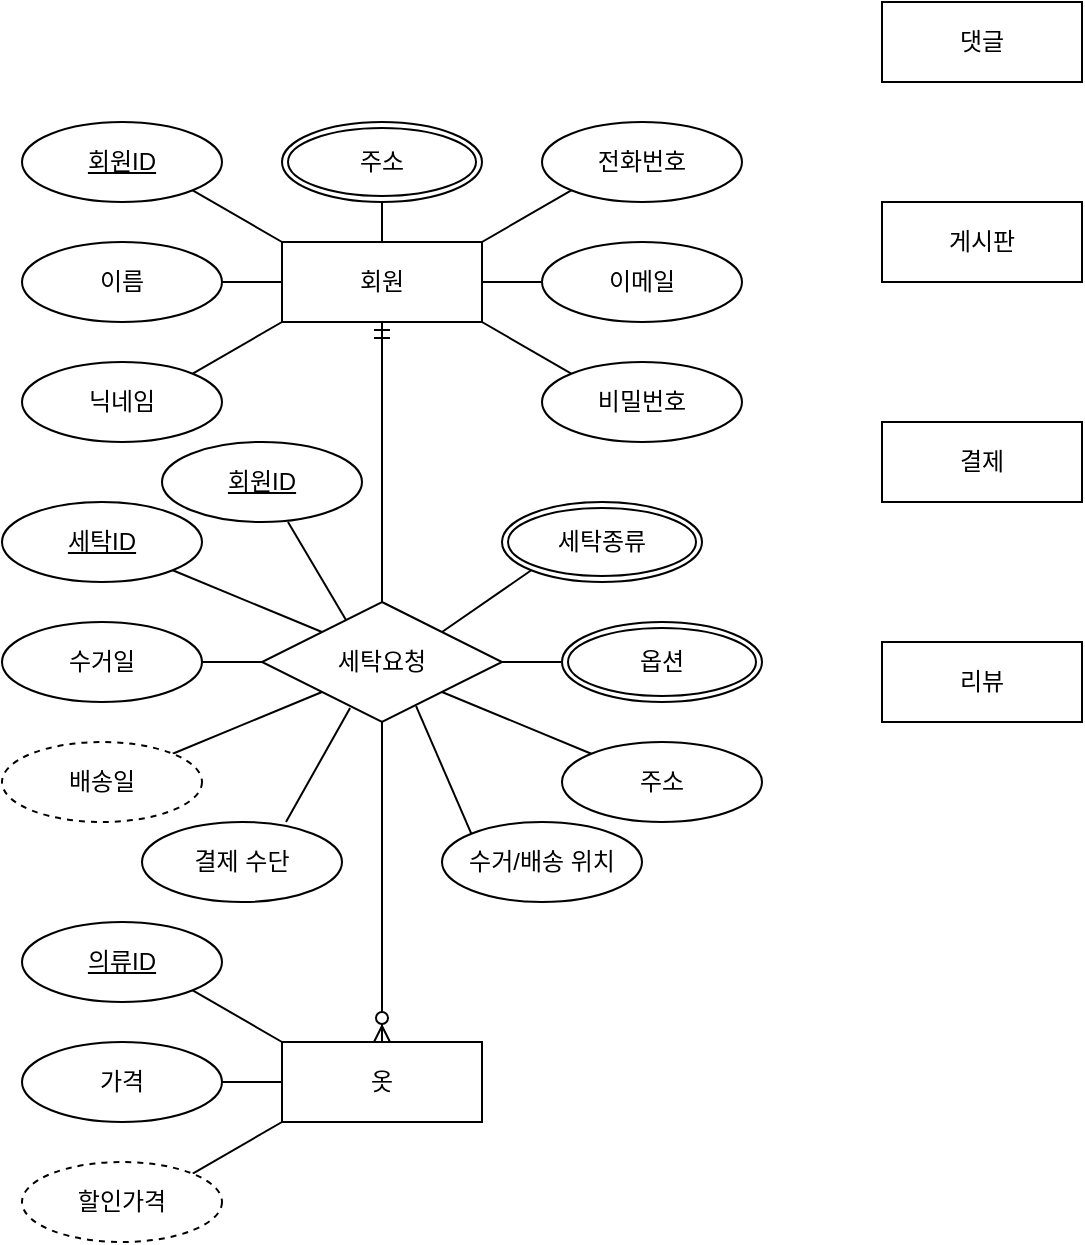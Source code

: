 <mxfile version="21.7.2" type="github">
  <diagram id="R2lEEEUBdFMjLlhIrx00" name="Page-1">
    <mxGraphModel dx="893" dy="576" grid="1" gridSize="10" guides="1" tooltips="1" connect="1" arrows="1" fold="1" page="1" pageScale="1" pageWidth="850" pageHeight="1100" math="0" shadow="0" extFonts="Permanent Marker^https://fonts.googleapis.com/css?family=Permanent+Marker">
      <root>
        <mxCell id="0" />
        <mxCell id="1" parent="0" />
        <mxCell id="YE9Ve-NsIoE-Osug2IYx-11" value="회원" style="whiteSpace=wrap;html=1;align=center;" vertex="1" parent="1">
          <mxGeometry x="240" y="280" width="100" height="40" as="geometry" />
        </mxCell>
        <mxCell id="YE9Ve-NsIoE-Osug2IYx-12" value="게시판" style="whiteSpace=wrap;html=1;align=center;" vertex="1" parent="1">
          <mxGeometry x="540" y="260" width="100" height="40" as="geometry" />
        </mxCell>
        <mxCell id="YE9Ve-NsIoE-Osug2IYx-13" value="댓글" style="whiteSpace=wrap;html=1;align=center;" vertex="1" parent="1">
          <mxGeometry x="540" y="160" width="100" height="40" as="geometry" />
        </mxCell>
        <mxCell id="YE9Ve-NsIoE-Osug2IYx-15" value="결제" style="whiteSpace=wrap;html=1;align=center;" vertex="1" parent="1">
          <mxGeometry x="540" y="370" width="100" height="40" as="geometry" />
        </mxCell>
        <mxCell id="YE9Ve-NsIoE-Osug2IYx-16" value="리뷰" style="whiteSpace=wrap;html=1;align=center;" vertex="1" parent="1">
          <mxGeometry x="540" y="480" width="100" height="40" as="geometry" />
        </mxCell>
        <mxCell id="YE9Ve-NsIoE-Osug2IYx-18" value="세탁요청" style="shape=rhombus;perimeter=rhombusPerimeter;whiteSpace=wrap;html=1;align=center;" vertex="1" parent="1">
          <mxGeometry x="230" y="460" width="120" height="60" as="geometry" />
        </mxCell>
        <mxCell id="YE9Ve-NsIoE-Osug2IYx-19" value="옷" style="whiteSpace=wrap;html=1;align=center;" vertex="1" parent="1">
          <mxGeometry x="240" y="680" width="100" height="40" as="geometry" />
        </mxCell>
        <mxCell id="YE9Ve-NsIoE-Osug2IYx-23" value="" style="fontSize=12;html=1;endArrow=ERmandOne;rounded=0;exitX=0.5;exitY=0;exitDx=0;exitDy=0;" edge="1" parent="1" source="YE9Ve-NsIoE-Osug2IYx-18">
          <mxGeometry width="100" height="100" relative="1" as="geometry">
            <mxPoint x="290" y="360" as="sourcePoint" />
            <mxPoint x="290" y="320" as="targetPoint" />
          </mxGeometry>
        </mxCell>
        <mxCell id="YE9Ve-NsIoE-Osug2IYx-26" value="" style="fontSize=12;html=1;endArrow=ERzeroToMany;endFill=1;rounded=0;exitX=0.5;exitY=1;exitDx=0;exitDy=0;entryX=0.5;entryY=0;entryDx=0;entryDy=0;" edge="1" parent="1" source="YE9Ve-NsIoE-Osug2IYx-18" target="YE9Ve-NsIoE-Osug2IYx-19">
          <mxGeometry width="100" height="100" relative="1" as="geometry">
            <mxPoint x="330" y="560" as="sourcePoint" />
            <mxPoint x="430" y="460" as="targetPoint" />
          </mxGeometry>
        </mxCell>
        <mxCell id="YE9Ve-NsIoE-Osug2IYx-28" value="회원ID" style="ellipse;whiteSpace=wrap;html=1;align=center;fontStyle=4;" vertex="1" parent="1">
          <mxGeometry x="110" y="220" width="100" height="40" as="geometry" />
        </mxCell>
        <mxCell id="YE9Ve-NsIoE-Osug2IYx-30" value="전화번호" style="ellipse;whiteSpace=wrap;html=1;align=center;" vertex="1" parent="1">
          <mxGeometry x="370" y="220" width="100" height="40" as="geometry" />
        </mxCell>
        <mxCell id="YE9Ve-NsIoE-Osug2IYx-31" value="이름" style="ellipse;whiteSpace=wrap;html=1;align=center;" vertex="1" parent="1">
          <mxGeometry x="110" y="280" width="100" height="40" as="geometry" />
        </mxCell>
        <mxCell id="YE9Ve-NsIoE-Osug2IYx-32" value="이메일" style="ellipse;whiteSpace=wrap;html=1;align=center;" vertex="1" parent="1">
          <mxGeometry x="370" y="280" width="100" height="40" as="geometry" />
        </mxCell>
        <mxCell id="YE9Ve-NsIoE-Osug2IYx-47" value="" style="endArrow=none;html=1;rounded=0;exitX=1;exitY=1;exitDx=0;exitDy=0;entryX=0;entryY=0;entryDx=0;entryDy=0;" edge="1" parent="1" source="YE9Ve-NsIoE-Osug2IYx-28" target="YE9Ve-NsIoE-Osug2IYx-11">
          <mxGeometry relative="1" as="geometry">
            <mxPoint x="400" y="360" as="sourcePoint" />
            <mxPoint x="560" y="360" as="targetPoint" />
          </mxGeometry>
        </mxCell>
        <mxCell id="YE9Ve-NsIoE-Osug2IYx-48" value="" style="endArrow=none;html=1;rounded=0;exitX=0.5;exitY=1;exitDx=0;exitDy=0;entryX=0.5;entryY=0;entryDx=0;entryDy=0;" edge="1" parent="1" target="YE9Ve-NsIoE-Osug2IYx-11">
          <mxGeometry relative="1" as="geometry">
            <mxPoint x="290" y="260" as="sourcePoint" />
            <mxPoint x="630" y="300" as="targetPoint" />
          </mxGeometry>
        </mxCell>
        <mxCell id="YE9Ve-NsIoE-Osug2IYx-49" value="" style="endArrow=none;html=1;rounded=0;entryX=1;entryY=0;entryDx=0;entryDy=0;exitX=0;exitY=1;exitDx=0;exitDy=0;" edge="1" parent="1" source="YE9Ve-NsIoE-Osug2IYx-30" target="YE9Ve-NsIoE-Osug2IYx-11">
          <mxGeometry relative="1" as="geometry">
            <mxPoint x="410" y="250" as="sourcePoint" />
            <mxPoint x="630" y="300" as="targetPoint" />
          </mxGeometry>
        </mxCell>
        <mxCell id="YE9Ve-NsIoE-Osug2IYx-50" value="" style="endArrow=none;html=1;rounded=0;exitX=1;exitY=0.5;exitDx=0;exitDy=0;" edge="1" parent="1" source="YE9Ve-NsIoE-Osug2IYx-31">
          <mxGeometry relative="1" as="geometry">
            <mxPoint x="470" y="300" as="sourcePoint" />
            <mxPoint x="240" y="300" as="targetPoint" />
          </mxGeometry>
        </mxCell>
        <mxCell id="YE9Ve-NsIoE-Osug2IYx-53" value="" style="endArrow=none;html=1;rounded=0;exitX=1;exitY=0.5;exitDx=0;exitDy=0;entryX=0;entryY=0.5;entryDx=0;entryDy=0;" edge="1" parent="1" source="YE9Ve-NsIoE-Osug2IYx-11" target="YE9Ve-NsIoE-Osug2IYx-32">
          <mxGeometry relative="1" as="geometry">
            <mxPoint x="470" y="300" as="sourcePoint" />
            <mxPoint x="370" y="300" as="targetPoint" />
          </mxGeometry>
        </mxCell>
        <mxCell id="YE9Ve-NsIoE-Osug2IYx-54" value="닉네임" style="ellipse;whiteSpace=wrap;html=1;align=center;" vertex="1" parent="1">
          <mxGeometry x="110" y="340" width="100" height="40" as="geometry" />
        </mxCell>
        <mxCell id="YE9Ve-NsIoE-Osug2IYx-55" value="" style="endArrow=none;html=1;rounded=0;exitX=1;exitY=0;exitDx=0;exitDy=0;entryX=0;entryY=1;entryDx=0;entryDy=0;" edge="1" parent="1" source="YE9Ve-NsIoE-Osug2IYx-54" target="YE9Ve-NsIoE-Osug2IYx-11">
          <mxGeometry relative="1" as="geometry">
            <mxPoint x="470" y="350" as="sourcePoint" />
            <mxPoint x="240" y="350" as="targetPoint" />
          </mxGeometry>
        </mxCell>
        <mxCell id="YE9Ve-NsIoE-Osug2IYx-56" value="비밀번호" style="ellipse;whiteSpace=wrap;html=1;align=center;" vertex="1" parent="1">
          <mxGeometry x="370" y="340" width="100" height="40" as="geometry" />
        </mxCell>
        <mxCell id="YE9Ve-NsIoE-Osug2IYx-57" value="" style="endArrow=none;html=1;rounded=0;exitX=1;exitY=1;exitDx=0;exitDy=0;entryX=0;entryY=0;entryDx=0;entryDy=0;" edge="1" parent="1" target="YE9Ve-NsIoE-Osug2IYx-56" source="YE9Ve-NsIoE-Osug2IYx-11">
          <mxGeometry relative="1" as="geometry">
            <mxPoint x="340" y="360" as="sourcePoint" />
            <mxPoint x="370" y="360" as="targetPoint" />
          </mxGeometry>
        </mxCell>
        <mxCell id="YE9Ve-NsIoE-Osug2IYx-58" value="세탁ID" style="ellipse;whiteSpace=wrap;html=1;align=center;fontStyle=4;" vertex="1" parent="1">
          <mxGeometry x="100" y="410" width="100" height="40" as="geometry" />
        </mxCell>
        <mxCell id="YE9Ve-NsIoE-Osug2IYx-59" value="" style="endArrow=none;html=1;rounded=0;exitX=1;exitY=1;exitDx=0;exitDy=0;entryX=0;entryY=0;entryDx=0;entryDy=0;" edge="1" parent="1" source="YE9Ve-NsIoE-Osug2IYx-58" target="YE9Ve-NsIoE-Osug2IYx-18">
          <mxGeometry relative="1" as="geometry">
            <mxPoint x="400" y="550" as="sourcePoint" />
            <mxPoint x="250" y="470" as="targetPoint" />
          </mxGeometry>
        </mxCell>
        <mxCell id="YE9Ve-NsIoE-Osug2IYx-64" value="주소" style="ellipse;shape=doubleEllipse;margin=3;whiteSpace=wrap;html=1;align=center;" vertex="1" parent="1">
          <mxGeometry x="240" y="220" width="100" height="40" as="geometry" />
        </mxCell>
        <mxCell id="YE9Ve-NsIoE-Osug2IYx-66" value="" style="endArrow=none;html=1;rounded=0;exitX=1;exitY=0.5;exitDx=0;exitDy=0;entryX=0;entryY=0.5;entryDx=0;entryDy=0;" edge="1" parent="1" source="YE9Ve-NsIoE-Osug2IYx-67" target="YE9Ve-NsIoE-Osug2IYx-18">
          <mxGeometry relative="1" as="geometry">
            <mxPoint x="200" y="490" as="sourcePoint" />
            <mxPoint x="270" y="485" as="targetPoint" />
          </mxGeometry>
        </mxCell>
        <mxCell id="YE9Ve-NsIoE-Osug2IYx-67" value="수거일" style="ellipse;whiteSpace=wrap;html=1;align=center;" vertex="1" parent="1">
          <mxGeometry x="100" y="470" width="100" height="40" as="geometry" />
        </mxCell>
        <mxCell id="YE9Ve-NsIoE-Osug2IYx-68" value="" style="endArrow=none;html=1;rounded=0;exitX=1;exitY=0;exitDx=0;exitDy=0;entryX=0;entryY=1;entryDx=0;entryDy=0;" edge="1" parent="1" source="YE9Ve-NsIoE-Osug2IYx-70" target="YE9Ve-NsIoE-Osug2IYx-18">
          <mxGeometry relative="1" as="geometry">
            <mxPoint x="200" y="540" as="sourcePoint" />
            <mxPoint x="230" y="540" as="targetPoint" />
          </mxGeometry>
        </mxCell>
        <mxCell id="YE9Ve-NsIoE-Osug2IYx-70" value="배송일" style="ellipse;whiteSpace=wrap;html=1;align=center;dashed=1;" vertex="1" parent="1">
          <mxGeometry x="100" y="530" width="100" height="40" as="geometry" />
        </mxCell>
        <mxCell id="YE9Ve-NsIoE-Osug2IYx-71" value="" style="endArrow=none;html=1;rounded=0;exitX=0;exitY=1;exitDx=0;exitDy=0;entryX=1;entryY=0;entryDx=0;entryDy=0;" edge="1" parent="1" source="YE9Ve-NsIoE-Osug2IYx-89" target="YE9Ve-NsIoE-Osug2IYx-18">
          <mxGeometry relative="1" as="geometry">
            <mxPoint x="364.645" y="444.142" as="sourcePoint" />
            <mxPoint x="480" y="430" as="targetPoint" />
          </mxGeometry>
        </mxCell>
        <mxCell id="YE9Ve-NsIoE-Osug2IYx-73" value="" style="endArrow=none;html=1;rounded=0;exitX=0;exitY=0.5;exitDx=0;exitDy=0;entryX=1;entryY=0.5;entryDx=0;entryDy=0;" edge="1" parent="1" source="YE9Ve-NsIoE-Osug2IYx-75" target="YE9Ve-NsIoE-Osug2IYx-18">
          <mxGeometry relative="1" as="geometry">
            <mxPoint x="380" y="490" as="sourcePoint" />
            <mxPoint x="350" y="535" as="targetPoint" />
          </mxGeometry>
        </mxCell>
        <mxCell id="YE9Ve-NsIoE-Osug2IYx-75" value="옵션" style="ellipse;shape=doubleEllipse;margin=3;whiteSpace=wrap;html=1;align=center;" vertex="1" parent="1">
          <mxGeometry x="380" y="470" width="100" height="40" as="geometry" />
        </mxCell>
        <mxCell id="YE9Ve-NsIoE-Osug2IYx-78" value="" style="endArrow=none;html=1;rounded=0;exitX=0;exitY=0;exitDx=0;exitDy=0;entryX=1;entryY=1;entryDx=0;entryDy=0;" edge="1" parent="1" source="YE9Ve-NsIoE-Osug2IYx-79" target="YE9Ve-NsIoE-Osug2IYx-18">
          <mxGeometry relative="1" as="geometry">
            <mxPoint x="465" y="538" as="sourcePoint" />
            <mxPoint x="335" y="583" as="targetPoint" />
          </mxGeometry>
        </mxCell>
        <mxCell id="YE9Ve-NsIoE-Osug2IYx-79" value="주소" style="ellipse;whiteSpace=wrap;html=1;align=center;" vertex="1" parent="1">
          <mxGeometry x="380" y="530" width="100" height="40" as="geometry" />
        </mxCell>
        <mxCell id="YE9Ve-NsIoE-Osug2IYx-80" value="" style="endArrow=none;html=1;rounded=0;exitX=0;exitY=0;exitDx=0;exitDy=0;entryX=0.642;entryY=0.867;entryDx=0;entryDy=0;entryPerimeter=0;" edge="1" parent="1" source="YE9Ve-NsIoE-Osug2IYx-81" target="YE9Ve-NsIoE-Osug2IYx-18">
          <mxGeometry relative="1" as="geometry">
            <mxPoint x="425" y="583" as="sourcePoint" />
            <mxPoint x="280" y="550" as="targetPoint" />
          </mxGeometry>
        </mxCell>
        <mxCell id="YE9Ve-NsIoE-Osug2IYx-81" value="수거/배송 위치" style="ellipse;whiteSpace=wrap;html=1;align=center;" vertex="1" parent="1">
          <mxGeometry x="320" y="570" width="100" height="40" as="geometry" />
        </mxCell>
        <mxCell id="YE9Ve-NsIoE-Osug2IYx-82" value="" style="endArrow=none;html=1;rounded=0;exitX=0.72;exitY=0;exitDx=0;exitDy=0;entryX=0.367;entryY=0.883;entryDx=0;entryDy=0;entryPerimeter=0;exitPerimeter=0;" edge="1" parent="1" source="YE9Ve-NsIoE-Osug2IYx-83" target="YE9Ve-NsIoE-Osug2IYx-18">
          <mxGeometry relative="1" as="geometry">
            <mxPoint x="270" y="590" as="sourcePoint" />
            <mxPoint x="300" y="590" as="targetPoint" />
          </mxGeometry>
        </mxCell>
        <mxCell id="YE9Ve-NsIoE-Osug2IYx-83" value="결제 수단" style="ellipse;whiteSpace=wrap;html=1;align=center;" vertex="1" parent="1">
          <mxGeometry x="170" y="570" width="100" height="40" as="geometry" />
        </mxCell>
        <mxCell id="YE9Ve-NsIoE-Osug2IYx-85" value="회원ID" style="ellipse;whiteSpace=wrap;html=1;align=center;fontStyle=4;" vertex="1" parent="1">
          <mxGeometry x="180" y="380" width="100" height="40" as="geometry" />
        </mxCell>
        <mxCell id="YE9Ve-NsIoE-Osug2IYx-86" value="" style="endArrow=none;html=1;rounded=0;exitX=0.63;exitY=1;exitDx=0;exitDy=0;exitPerimeter=0;entryX=0.35;entryY=0.15;entryDx=0;entryDy=0;entryPerimeter=0;" edge="1" parent="1" source="YE9Ve-NsIoE-Osug2IYx-85" target="YE9Ve-NsIoE-Osug2IYx-18">
          <mxGeometry relative="1" as="geometry">
            <mxPoint x="480" y="520" as="sourcePoint" />
            <mxPoint x="266.707" y="461.647" as="targetPoint" />
          </mxGeometry>
        </mxCell>
        <mxCell id="YE9Ve-NsIoE-Osug2IYx-89" value="세탁종류" style="ellipse;shape=doubleEllipse;margin=3;whiteSpace=wrap;html=1;align=center;" vertex="1" parent="1">
          <mxGeometry x="350" y="410" width="100" height="40" as="geometry" />
        </mxCell>
        <mxCell id="YE9Ve-NsIoE-Osug2IYx-90" value="의류ID" style="ellipse;whiteSpace=wrap;html=1;align=center;fontStyle=4;" vertex="1" parent="1">
          <mxGeometry x="110" y="620" width="100" height="40" as="geometry" />
        </mxCell>
        <mxCell id="YE9Ve-NsIoE-Osug2IYx-91" value="" style="endArrow=none;html=1;rounded=0;exitX=1;exitY=1;exitDx=0;exitDy=0;entryX=0;entryY=0;entryDx=0;entryDy=0;" edge="1" parent="1" source="YE9Ve-NsIoE-Osug2IYx-90" target="YE9Ve-NsIoE-Osug2IYx-19">
          <mxGeometry relative="1" as="geometry">
            <mxPoint x="420" y="771" as="sourcePoint" />
            <mxPoint x="212" y="720" as="targetPoint" />
          </mxGeometry>
        </mxCell>
        <mxCell id="YE9Ve-NsIoE-Osug2IYx-92" value="" style="endArrow=none;html=1;rounded=0;exitX=1;exitY=0.5;exitDx=0;exitDy=0;entryX=0;entryY=0.5;entryDx=0;entryDy=0;" edge="1" parent="1" source="YE9Ve-NsIoE-Osug2IYx-93" target="YE9Ve-NsIoE-Osug2IYx-19">
          <mxGeometry relative="1" as="geometry">
            <mxPoint x="220" y="700" as="sourcePoint" />
            <mxPoint x="250" y="700" as="targetPoint" />
          </mxGeometry>
        </mxCell>
        <mxCell id="YE9Ve-NsIoE-Osug2IYx-93" value="가격" style="ellipse;whiteSpace=wrap;html=1;align=center;" vertex="1" parent="1">
          <mxGeometry x="110" y="680" width="100" height="40" as="geometry" />
        </mxCell>
        <mxCell id="YE9Ve-NsIoE-Osug2IYx-94" value="" style="endArrow=none;html=1;rounded=0;exitX=1;exitY=0;exitDx=0;exitDy=0;entryX=0;entryY=1;entryDx=0;entryDy=0;" edge="1" parent="1" source="YE9Ve-NsIoE-Osug2IYx-95" target="YE9Ve-NsIoE-Osug2IYx-19">
          <mxGeometry relative="1" as="geometry">
            <mxPoint x="210" y="755" as="sourcePoint" />
            <mxPoint x="270" y="720" as="targetPoint" />
          </mxGeometry>
        </mxCell>
        <mxCell id="YE9Ve-NsIoE-Osug2IYx-95" value="할인가격" style="ellipse;whiteSpace=wrap;html=1;align=center;dashed=1;" vertex="1" parent="1">
          <mxGeometry x="110" y="740" width="100" height="40" as="geometry" />
        </mxCell>
      </root>
    </mxGraphModel>
  </diagram>
</mxfile>
